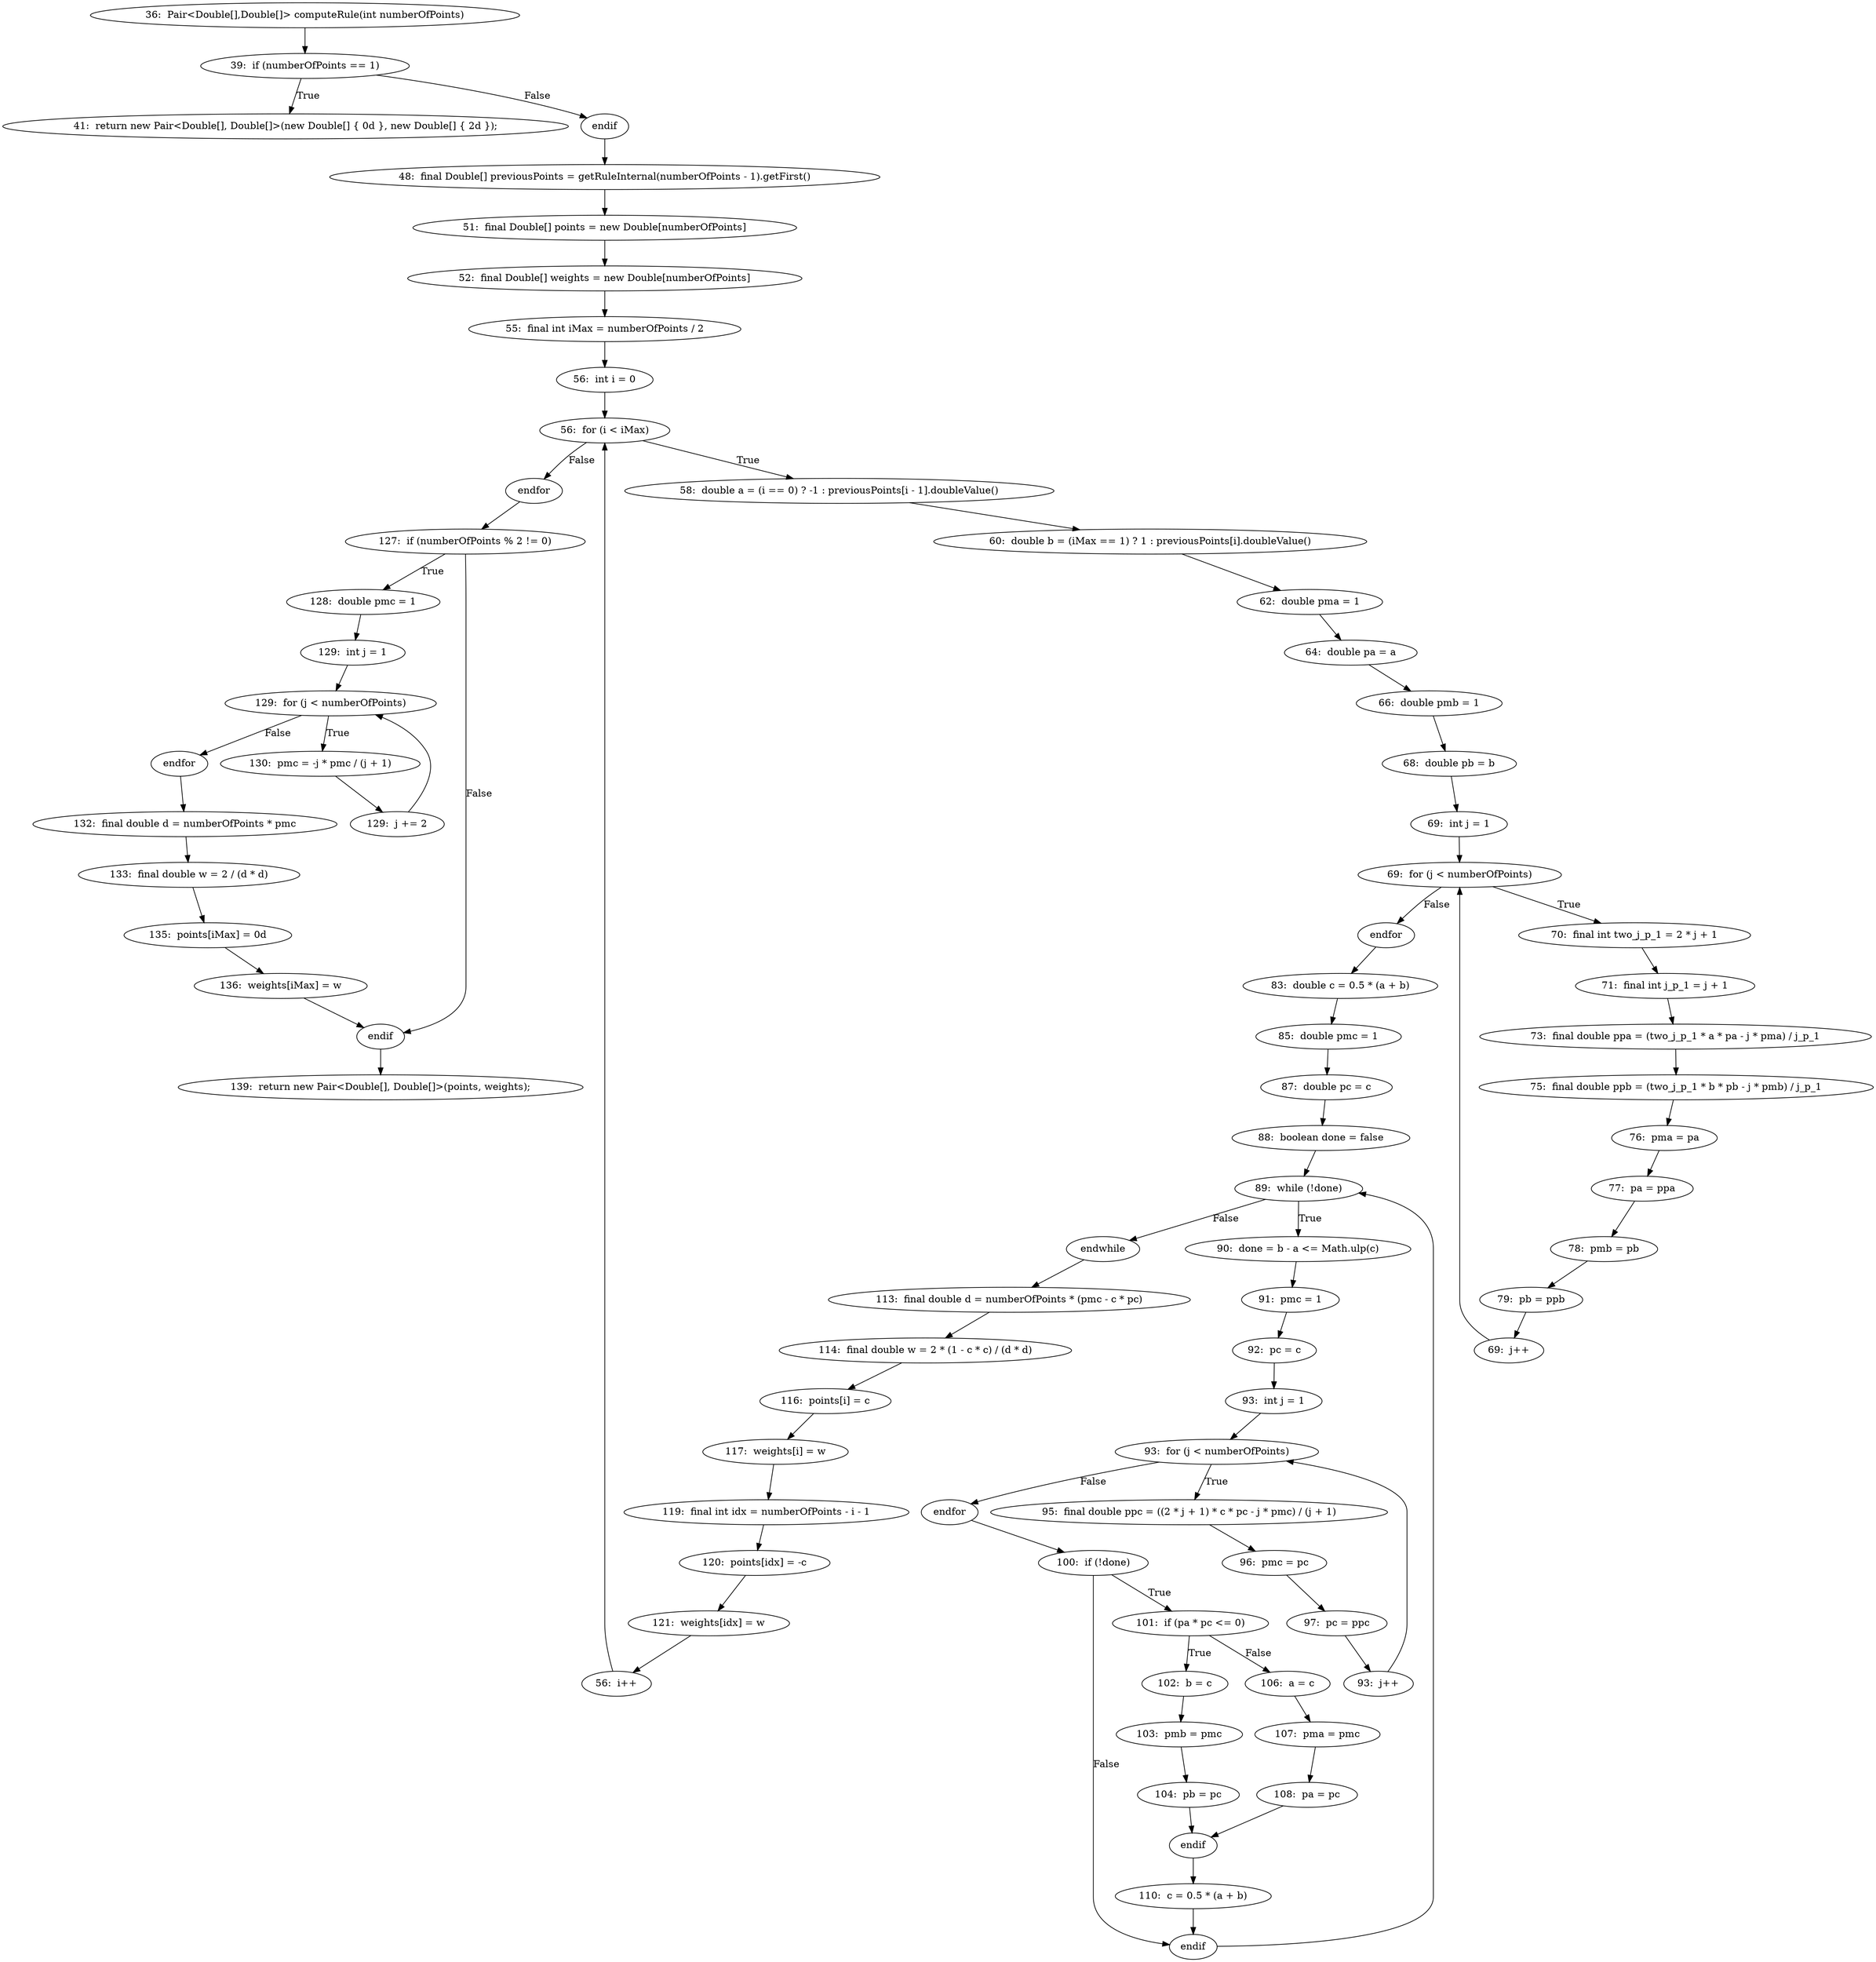 digraph LegendreRuleFactory_CFG {
  // graph-vertices
  v1  [label="36:  Pair<Double[],Double[]> computeRule(int numberOfPoints)"];
  v2  [label="39:  if (numberOfPoints == 1)"];
  v3  [label="41:  return new Pair<Double[], Double[]>(new Double[] { 0d }, new Double[] { 2d });"];
  v4  [label="endif"];
  v5  [label="48:  final Double[] previousPoints = getRuleInternal(numberOfPoints - 1).getFirst()"];
  v6  [label="51:  final Double[] points = new Double[numberOfPoints]"];
  v7  [label="52:  final Double[] weights = new Double[numberOfPoints]"];
  v8  [label="55:  final int iMax = numberOfPoints / 2"];
  v9  [label="56:  int i = 0"];
  v10  [label="56:  for (i < iMax)"];
  v11  [label="56:  i++"];
  v12  [label="endfor"];
  v13  [label="58:  double a = (i == 0) ? -1 : previousPoints[i - 1].doubleValue()"];
  v14  [label="60:  double b = (iMax == 1) ? 1 : previousPoints[i].doubleValue()"];
  v15  [label="62:  double pma = 1"];
  v16  [label="64:  double pa = a"];
  v17  [label="66:  double pmb = 1"];
  v18  [label="68:  double pb = b"];
  v19  [label="69:  int j = 1"];
  v20  [label="69:  for (j < numberOfPoints)"];
  v21  [label="69:  j++"];
  v22  [label="endfor"];
  v23  [label="70:  final int two_j_p_1 = 2 * j + 1"];
  v24  [label="71:  final int j_p_1 = j + 1"];
  v25  [label="73:  final double ppa = (two_j_p_1 * a * pa - j * pma) / j_p_1"];
  v26  [label="75:  final double ppb = (two_j_p_1 * b * pb - j * pmb) / j_p_1"];
  v27  [label="76:  pma = pa"];
  v28  [label="77:  pa = ppa"];
  v29  [label="78:  pmb = pb"];
  v30  [label="79:  pb = ppb"];
  v31  [label="83:  double c = 0.5 * (a + b)"];
  v32  [label="85:  double pmc = 1"];
  v33  [label="87:  double pc = c"];
  v34  [label="88:  boolean done = false"];
  v35  [label="89:  while (!done)"];
  v36  [label="endwhile"];
  v37  [label="90:  done = b - a <= Math.ulp(c)"];
  v38  [label="91:  pmc = 1"];
  v39  [label="92:  pc = c"];
  v40  [label="93:  int j = 1"];
  v41  [label="93:  for (j < numberOfPoints)"];
  v42  [label="93:  j++"];
  v43  [label="endfor"];
  v44  [label="95:  final double ppc = ((2 * j + 1) * c * pc - j * pmc) / (j + 1)"];
  v45  [label="96:  pmc = pc"];
  v46  [label="97:  pc = ppc"];
  v47  [label="100:  if (!done)"];
  v48  [label="101:  if (pa * pc <= 0)"];
  v49  [label="102:  b = c"];
  v50  [label="103:  pmb = pmc"];
  v51  [label="104:  pb = pc"];
  v52  [label="endif"];
  v53  [label="106:  a = c"];
  v54  [label="107:  pma = pmc"];
  v55  [label="108:  pa = pc"];
  v56  [label="110:  c = 0.5 * (a + b)"];
  v57  [label="endif"];
  v58  [label="113:  final double d = numberOfPoints * (pmc - c * pc)"];
  v59  [label="114:  final double w = 2 * (1 - c * c) / (d * d)"];
  v60  [label="116:  points[i] = c"];
  v61  [label="117:  weights[i] = w"];
  v62  [label="119:  final int idx = numberOfPoints - i - 1"];
  v63  [label="120:  points[idx] = -c"];
  v64  [label="121:  weights[idx] = w"];
  v65  [label="127:  if (numberOfPoints % 2 != 0)"];
  v66  [label="128:  double pmc = 1"];
  v67  [label="129:  int j = 1"];
  v68  [label="129:  for (j < numberOfPoints)"];
  v69  [label="129:  j += 2"];
  v70  [label="endfor"];
  v71  [label="130:  pmc = -j * pmc / (j + 1)"];
  v72  [label="132:  final double d = numberOfPoints * pmc"];
  v73  [label="133:  final double w = 2 / (d * d)"];
  v74  [label="135:  points[iMax] = 0d"];
  v75  [label="136:  weights[iMax] = w"];
  v76  [label="endif"];
  v77  [label="139:  return new Pair<Double[], Double[]>(points, weights);"];
  // graph-edges
  v1 -> v2;
  v2 -> v3  [label="True"];
  v2 -> v4  [label="False"];
  v4 -> v5;
  v5 -> v6;
  v6 -> v7;
  v7 -> v8;
  v8 -> v9;
  v9 -> v10;
  v10 -> v12  [label="False"];
  v10 -> v13  [label="True"];
  v13 -> v14;
  v14 -> v15;
  v15 -> v16;
  v16 -> v17;
  v17 -> v18;
  v18 -> v19;
  v19 -> v20;
  v20 -> v22  [label="False"];
  v20 -> v23  [label="True"];
  v23 -> v24;
  v24 -> v25;
  v25 -> v26;
  v26 -> v27;
  v27 -> v28;
  v28 -> v29;
  v29 -> v30;
  v30 -> v21;
  v21 -> v20;
  v22 -> v31;
  v31 -> v32;
  v32 -> v33;
  v33 -> v34;
  v34 -> v35;
  v35 -> v36  [label="False"];
  v35 -> v37  [label="True"];
  v37 -> v38;
  v38 -> v39;
  v39 -> v40;
  v40 -> v41;
  v41 -> v43  [label="False"];
  v41 -> v44  [label="True"];
  v44 -> v45;
  v45 -> v46;
  v46 -> v42;
  v42 -> v41;
  v43 -> v47;
  v47 -> v48  [label="True"];
  v48 -> v49  [label="True"];
  v49 -> v50;
  v50 -> v51;
  v51 -> v52;
  v48 -> v53  [label="False"];
  v53 -> v54;
  v54 -> v55;
  v55 -> v52;
  v52 -> v56;
  v56 -> v57;
  v47 -> v57  [label="False"];
  v57 -> v35;
  v36 -> v58;
  v58 -> v59;
  v59 -> v60;
  v60 -> v61;
  v61 -> v62;
  v62 -> v63;
  v63 -> v64;
  v64 -> v11;
  v11 -> v10;
  v12 -> v65;
  v65 -> v66  [label="True"];
  v66 -> v67;
  v67 -> v68;
  v68 -> v70  [label="False"];
  v68 -> v71  [label="True"];
  v71 -> v69;
  v69 -> v68;
  v70 -> v72;
  v72 -> v73;
  v73 -> v74;
  v74 -> v75;
  v75 -> v76;
  v65 -> v76  [label="False"];
  v76 -> v77;
  // end-of-graph
}
